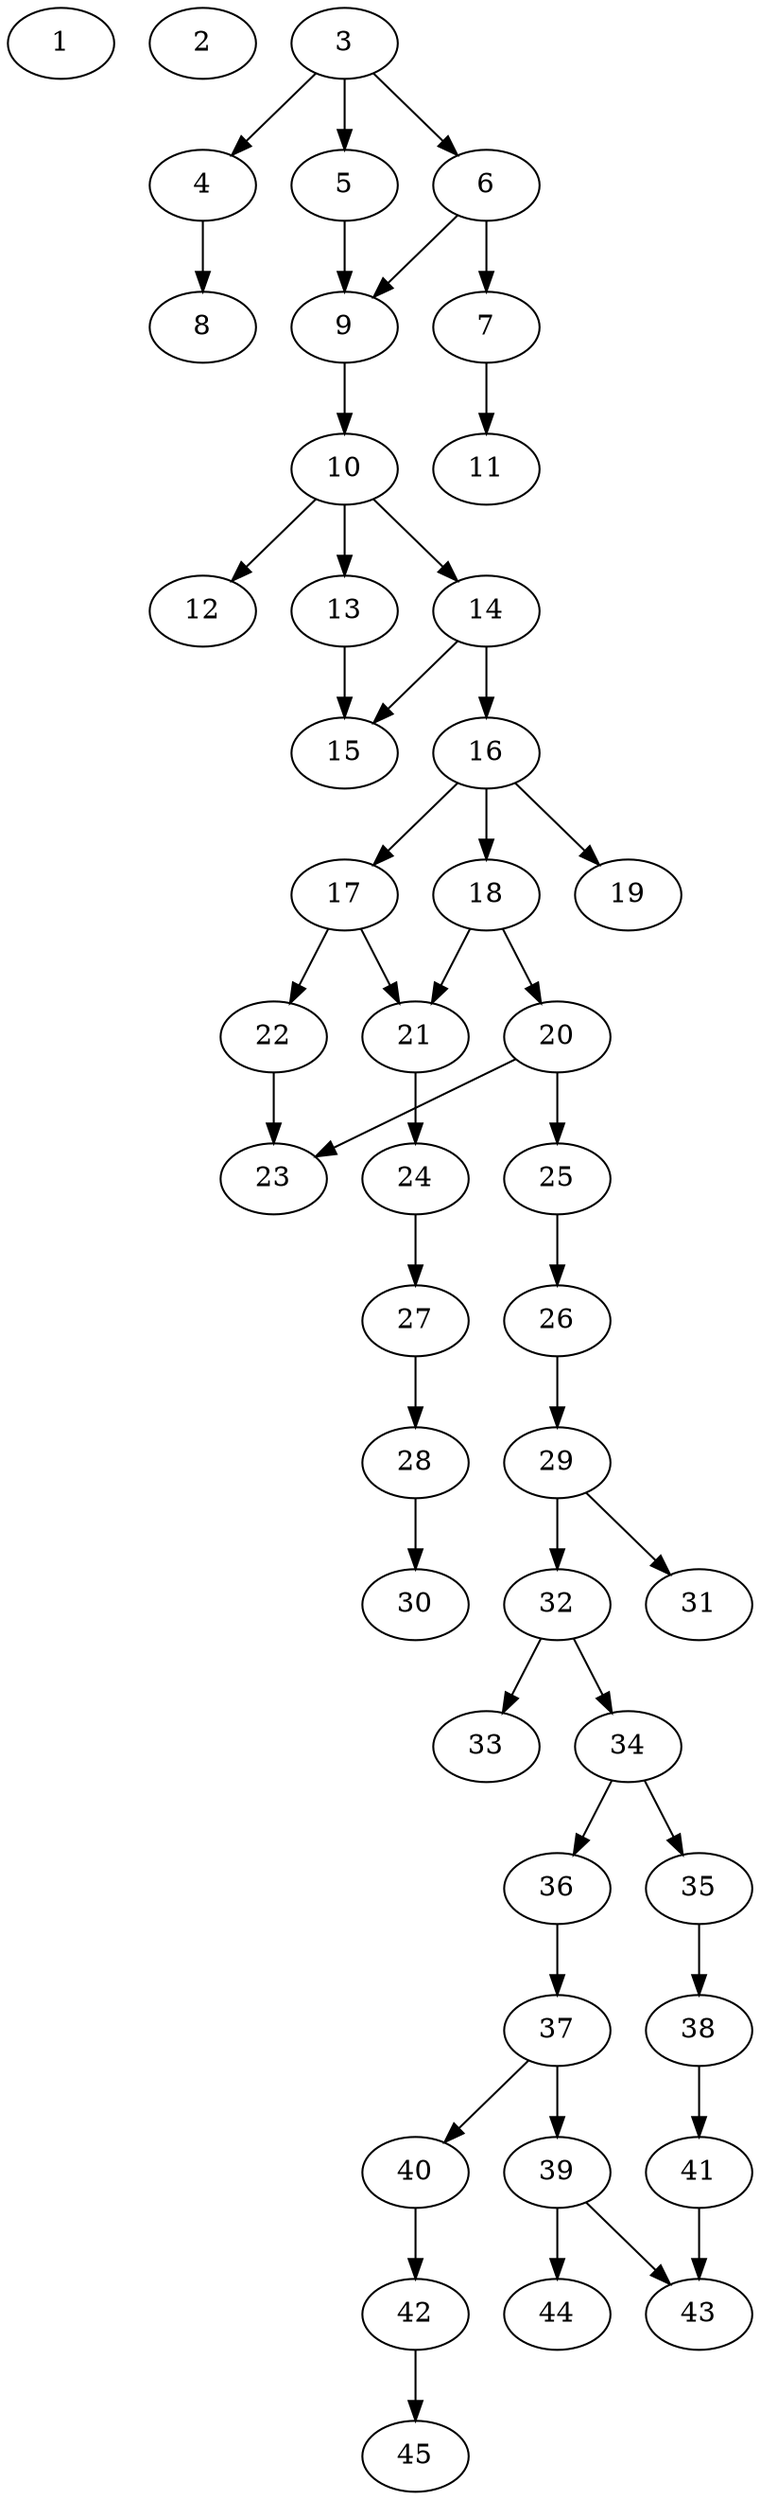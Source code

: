 // DAG automatically generated by daggen at Thu Oct  3 14:07:24 2019
// ./daggen --dot -n 45 --ccr 0.5 --fat 0.3 --regular 0.9 --density 0.5 --mindata 5242880 --maxdata 52428800 
digraph G {
  1 [size="62152704", alpha="0.03", expect_size="31076352"] 
  2 [size="84045824", alpha="0.09", expect_size="42022912"] 
  3 [size="27910144", alpha="0.14", expect_size="13955072"] 
  3 -> 4 [size ="13955072"]
  3 -> 5 [size ="13955072"]
  3 -> 6 [size ="13955072"]
  4 [size="103170048", alpha="0.10", expect_size="51585024"] 
  4 -> 8 [size ="51585024"]
  5 [size="66994176", alpha="0.10", expect_size="33497088"] 
  5 -> 9 [size ="33497088"]
  6 [size="38936576", alpha="0.04", expect_size="19468288"] 
  6 -> 7 [size ="19468288"]
  6 -> 9 [size ="19468288"]
  7 [size="67125248", alpha="0.04", expect_size="33562624"] 
  7 -> 11 [size ="33562624"]
  8 [size="41656320", alpha="0.06", expect_size="20828160"] 
  9 [size="15165440", alpha="0.06", expect_size="7582720"] 
  9 -> 10 [size ="7582720"]
  10 [size="39204864", alpha="0.00", expect_size="19602432"] 
  10 -> 12 [size ="19602432"]
  10 -> 13 [size ="19602432"]
  10 -> 14 [size ="19602432"]
  11 [size="74125312", alpha="0.14", expect_size="37062656"] 
  12 [size="89559040", alpha="0.15", expect_size="44779520"] 
  13 [size="39303168", alpha="0.11", expect_size="19651584"] 
  13 -> 15 [size ="19651584"]
  14 [size="103544832", alpha="0.02", expect_size="51772416"] 
  14 -> 15 [size ="51772416"]
  14 -> 16 [size ="51772416"]
  15 [size="57307136", alpha="0.05", expect_size="28653568"] 
  16 [size="104722432", alpha="0.10", expect_size="52361216"] 
  16 -> 17 [size ="52361216"]
  16 -> 18 [size ="52361216"]
  16 -> 19 [size ="52361216"]
  17 [size="30425088", alpha="0.11", expect_size="15212544"] 
  17 -> 21 [size ="15212544"]
  17 -> 22 [size ="15212544"]
  18 [size="49438720", alpha="0.02", expect_size="24719360"] 
  18 -> 20 [size ="24719360"]
  18 -> 21 [size ="24719360"]
  19 [size="75403264", alpha="0.01", expect_size="37701632"] 
  20 [size="102334464", alpha="0.12", expect_size="51167232"] 
  20 -> 23 [size ="51167232"]
  20 -> 25 [size ="51167232"]
  21 [size="103964672", alpha="0.14", expect_size="51982336"] 
  21 -> 24 [size ="51982336"]
  22 [size="74831872", alpha="0.12", expect_size="37415936"] 
  22 -> 23 [size ="37415936"]
  23 [size="50558976", alpha="0.14", expect_size="25279488"] 
  24 [size="102701056", alpha="0.15", expect_size="51350528"] 
  24 -> 27 [size ="51350528"]
  25 [size="19302400", alpha="0.08", expect_size="9651200"] 
  25 -> 26 [size ="9651200"]
  26 [size="42493952", alpha="0.08", expect_size="21246976"] 
  26 -> 29 [size ="21246976"]
  27 [size="88135680", alpha="0.19", expect_size="44067840"] 
  27 -> 28 [size ="44067840"]
  28 [size="46503936", alpha="0.17", expect_size="23251968"] 
  28 -> 30 [size ="23251968"]
  29 [size="56588288", alpha="0.16", expect_size="28294144"] 
  29 -> 31 [size ="28294144"]
  29 -> 32 [size ="28294144"]
  30 [size="59815936", alpha="0.01", expect_size="29907968"] 
  31 [size="22376448", alpha="0.19", expect_size="11188224"] 
  32 [size="90308608", alpha="0.14", expect_size="45154304"] 
  32 -> 33 [size ="45154304"]
  32 -> 34 [size ="45154304"]
  33 [size="54056960", alpha="0.16", expect_size="27028480"] 
  34 [size="25421824", alpha="0.17", expect_size="12710912"] 
  34 -> 35 [size ="12710912"]
  34 -> 36 [size ="12710912"]
  35 [size="97087488", alpha="0.08", expect_size="48543744"] 
  35 -> 38 [size ="48543744"]
  36 [size="42446848", alpha="0.18", expect_size="21223424"] 
  36 -> 37 [size ="21223424"]
  37 [size="78698496", alpha="0.14", expect_size="39349248"] 
  37 -> 39 [size ="39349248"]
  37 -> 40 [size ="39349248"]
  38 [size="73736192", alpha="0.17", expect_size="36868096"] 
  38 -> 41 [size ="36868096"]
  39 [size="58730496", alpha="0.14", expect_size="29365248"] 
  39 -> 43 [size ="29365248"]
  39 -> 44 [size ="29365248"]
  40 [size="38365184", alpha="0.11", expect_size="19182592"] 
  40 -> 42 [size ="19182592"]
  41 [size="41357312", alpha="0.07", expect_size="20678656"] 
  41 -> 43 [size ="20678656"]
  42 [size="36976640", alpha="0.17", expect_size="18488320"] 
  42 -> 45 [size ="18488320"]
  43 [size="104294400", alpha="0.16", expect_size="52147200"] 
  44 [size="83388416", alpha="0.14", expect_size="41694208"] 
  45 [size="67315712", alpha="0.14", expect_size="33657856"] 
}
